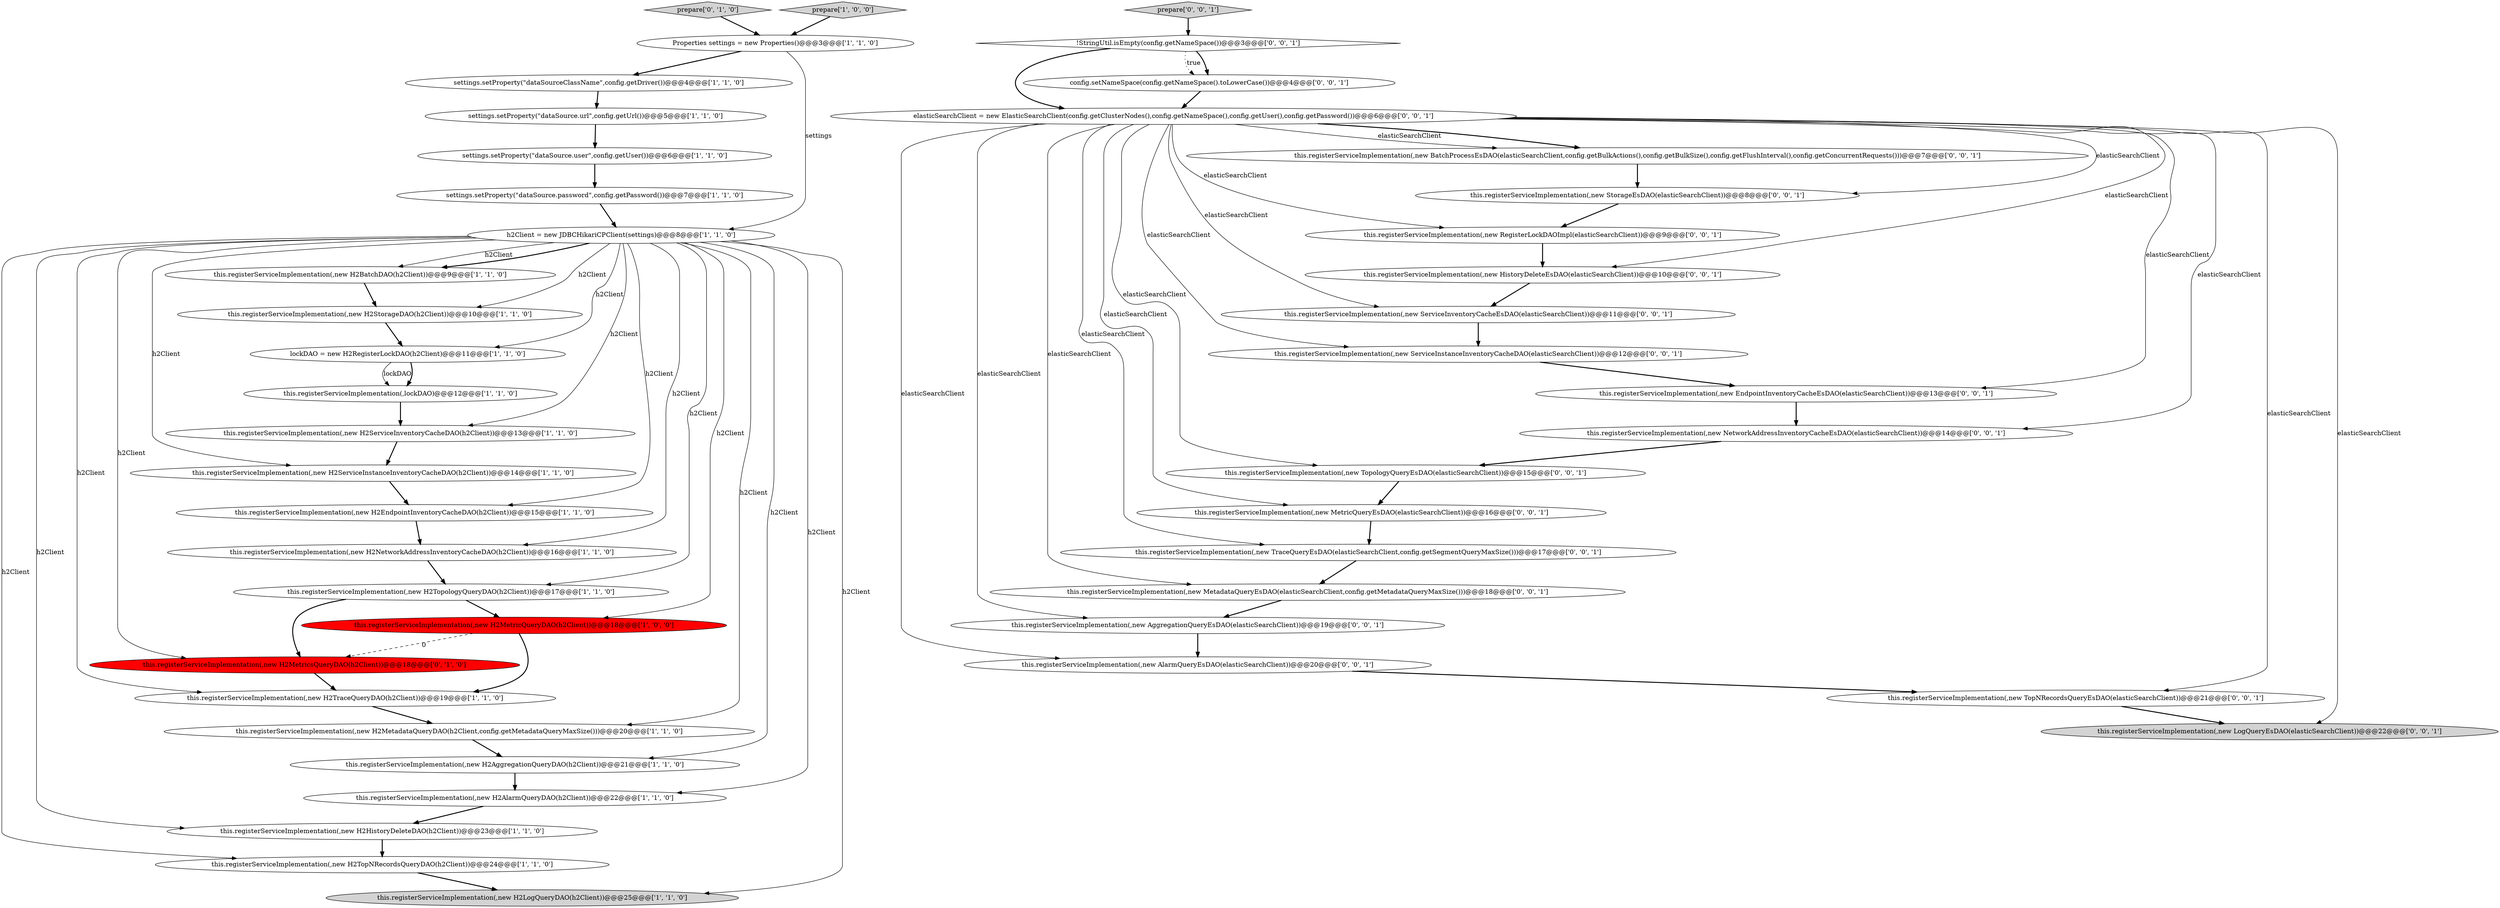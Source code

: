 digraph {
3 [style = filled, label = "settings.setProperty(\"dataSource.password\",config.getPassword())@@@7@@@['1', '1', '0']", fillcolor = white, shape = ellipse image = "AAA0AAABBB1BBB"];
23 [style = filled, label = "this.registerServiceImplementation(,new H2TraceQueryDAO(h2Client))@@@19@@@['1', '1', '0']", fillcolor = white, shape = ellipse image = "AAA0AAABBB1BBB"];
39 [style = filled, label = "this.registerServiceImplementation(,new TraceQueryEsDAO(elasticSearchClient,config.getSegmentQueryMaxSize()))@@@17@@@['0', '0', '1']", fillcolor = white, shape = ellipse image = "AAA0AAABBB3BBB"];
7 [style = filled, label = "this.registerServiceImplementation(,new H2ServiceInstanceInventoryCacheDAO(h2Client))@@@14@@@['1', '1', '0']", fillcolor = white, shape = ellipse image = "AAA0AAABBB1BBB"];
28 [style = filled, label = "!StringUtil.isEmpty(config.getNameSpace())@@@3@@@['0', '0', '1']", fillcolor = white, shape = diamond image = "AAA0AAABBB3BBB"];
32 [style = filled, label = "this.registerServiceImplementation(,new TopNRecordsQueryEsDAO(elasticSearchClient))@@@21@@@['0', '0', '1']", fillcolor = white, shape = ellipse image = "AAA0AAABBB3BBB"];
24 [style = filled, label = "this.registerServiceImplementation(,new H2MetricsQueryDAO(h2Client))@@@18@@@['0', '1', '0']", fillcolor = red, shape = ellipse image = "AAA1AAABBB2BBB"];
17 [style = filled, label = "lockDAO = new H2RegisterLockDAO(h2Client)@@@11@@@['1', '1', '0']", fillcolor = white, shape = ellipse image = "AAA0AAABBB1BBB"];
30 [style = filled, label = "this.registerServiceImplementation(,new ServiceInventoryCacheEsDAO(elasticSearchClient))@@@11@@@['0', '0', '1']", fillcolor = white, shape = ellipse image = "AAA0AAABBB3BBB"];
12 [style = filled, label = "this.registerServiceImplementation(,new H2AggregationQueryDAO(h2Client))@@@21@@@['1', '1', '0']", fillcolor = white, shape = ellipse image = "AAA0AAABBB1BBB"];
8 [style = filled, label = "this.registerServiceImplementation(,new H2AlarmQueryDAO(h2Client))@@@22@@@['1', '1', '0']", fillcolor = white, shape = ellipse image = "AAA0AAABBB1BBB"];
10 [style = filled, label = "this.registerServiceImplementation(,new H2TopologyQueryDAO(h2Client))@@@17@@@['1', '1', '0']", fillcolor = white, shape = ellipse image = "AAA0AAABBB1BBB"];
14 [style = filled, label = "settings.setProperty(\"dataSourceClassName\",config.getDriver())@@@4@@@['1', '1', '0']", fillcolor = white, shape = ellipse image = "AAA0AAABBB1BBB"];
38 [style = filled, label = "this.registerServiceImplementation(,new AggregationQueryEsDAO(elasticSearchClient))@@@19@@@['0', '0', '1']", fillcolor = white, shape = ellipse image = "AAA0AAABBB3BBB"];
33 [style = filled, label = "prepare['0', '0', '1']", fillcolor = lightgray, shape = diamond image = "AAA0AAABBB3BBB"];
42 [style = filled, label = "this.registerServiceImplementation(,new MetadataQueryEsDAO(elasticSearchClient,config.getMetadataQueryMaxSize()))@@@18@@@['0', '0', '1']", fillcolor = white, shape = ellipse image = "AAA0AAABBB3BBB"];
6 [style = filled, label = "this.registerServiceImplementation(,new H2TopNRecordsQueryDAO(h2Client))@@@24@@@['1', '1', '0']", fillcolor = white, shape = ellipse image = "AAA0AAABBB1BBB"];
29 [style = filled, label = "elasticSearchClient = new ElasticSearchClient(config.getClusterNodes(),config.getNameSpace(),config.getUser(),config.getPassword())@@@6@@@['0', '0', '1']", fillcolor = white, shape = ellipse image = "AAA0AAABBB3BBB"];
36 [style = filled, label = "this.registerServiceImplementation(,new EndpointInventoryCacheEsDAO(elasticSearchClient))@@@13@@@['0', '0', '1']", fillcolor = white, shape = ellipse image = "AAA0AAABBB3BBB"];
2 [style = filled, label = "this.registerServiceImplementation(,lockDAO)@@@12@@@['1', '1', '0']", fillcolor = white, shape = ellipse image = "AAA0AAABBB1BBB"];
9 [style = filled, label = "this.registerServiceImplementation(,new H2EndpointInventoryCacheDAO(h2Client))@@@15@@@['1', '1', '0']", fillcolor = white, shape = ellipse image = "AAA0AAABBB1BBB"];
21 [style = filled, label = "this.registerServiceImplementation(,new H2BatchDAO(h2Client))@@@9@@@['1', '1', '0']", fillcolor = white, shape = ellipse image = "AAA0AAABBB1BBB"];
15 [style = filled, label = "this.registerServiceImplementation(,new H2NetworkAddressInventoryCacheDAO(h2Client))@@@16@@@['1', '1', '0']", fillcolor = white, shape = ellipse image = "AAA0AAABBB1BBB"];
26 [style = filled, label = "this.registerServiceImplementation(,new RegisterLockDAOImpl(elasticSearchClient))@@@9@@@['0', '0', '1']", fillcolor = white, shape = ellipse image = "AAA0AAABBB3BBB"];
25 [style = filled, label = "prepare['0', '1', '0']", fillcolor = lightgray, shape = diamond image = "AAA0AAABBB2BBB"];
41 [style = filled, label = "this.registerServiceImplementation(,new NetworkAddressInventoryCacheEsDAO(elasticSearchClient))@@@14@@@['0', '0', '1']", fillcolor = white, shape = ellipse image = "AAA0AAABBB3BBB"];
45 [style = filled, label = "this.registerServiceImplementation(,new AlarmQueryEsDAO(elasticSearchClient))@@@20@@@['0', '0', '1']", fillcolor = white, shape = ellipse image = "AAA0AAABBB3BBB"];
13 [style = filled, label = "settings.setProperty(\"dataSource.url\",config.getUrl())@@@5@@@['1', '1', '0']", fillcolor = white, shape = ellipse image = "AAA0AAABBB1BBB"];
0 [style = filled, label = "this.registerServiceImplementation(,new H2HistoryDeleteDAO(h2Client))@@@23@@@['1', '1', '0']", fillcolor = white, shape = ellipse image = "AAA0AAABBB1BBB"];
37 [style = filled, label = "this.registerServiceImplementation(,new StorageEsDAO(elasticSearchClient))@@@8@@@['0', '0', '1']", fillcolor = white, shape = ellipse image = "AAA0AAABBB3BBB"];
43 [style = filled, label = "this.registerServiceImplementation(,new MetricQueryEsDAO(elasticSearchClient))@@@16@@@['0', '0', '1']", fillcolor = white, shape = ellipse image = "AAA0AAABBB3BBB"];
40 [style = filled, label = "this.registerServiceImplementation(,new ServiceInstanceInventoryCacheDAO(elasticSearchClient))@@@12@@@['0', '0', '1']", fillcolor = white, shape = ellipse image = "AAA0AAABBB3BBB"];
31 [style = filled, label = "this.registerServiceImplementation(,new BatchProcessEsDAO(elasticSearchClient,config.getBulkActions(),config.getBulkSize(),config.getFlushInterval(),config.getConcurrentRequests()))@@@7@@@['0', '0', '1']", fillcolor = white, shape = ellipse image = "AAA0AAABBB3BBB"];
20 [style = filled, label = "this.registerServiceImplementation(,new H2MetadataQueryDAO(h2Client,config.getMetadataQueryMaxSize()))@@@20@@@['1', '1', '0']", fillcolor = white, shape = ellipse image = "AAA0AAABBB1BBB"];
1 [style = filled, label = "this.registerServiceImplementation(,new H2StorageDAO(h2Client))@@@10@@@['1', '1', '0']", fillcolor = white, shape = ellipse image = "AAA0AAABBB1BBB"];
5 [style = filled, label = "h2Client = new JDBCHikariCPClient(settings)@@@8@@@['1', '1', '0']", fillcolor = white, shape = ellipse image = "AAA0AAABBB1BBB"];
27 [style = filled, label = "this.registerServiceImplementation(,new LogQueryEsDAO(elasticSearchClient))@@@22@@@['0', '0', '1']", fillcolor = lightgray, shape = ellipse image = "AAA0AAABBB3BBB"];
44 [style = filled, label = "this.registerServiceImplementation(,new HistoryDeleteEsDAO(elasticSearchClient))@@@10@@@['0', '0', '1']", fillcolor = white, shape = ellipse image = "AAA0AAABBB3BBB"];
34 [style = filled, label = "config.setNameSpace(config.getNameSpace().toLowerCase())@@@4@@@['0', '0', '1']", fillcolor = white, shape = ellipse image = "AAA0AAABBB3BBB"];
11 [style = filled, label = "Properties settings = new Properties()@@@3@@@['1', '1', '0']", fillcolor = white, shape = ellipse image = "AAA0AAABBB1BBB"];
4 [style = filled, label = "settings.setProperty(\"dataSource.user\",config.getUser())@@@6@@@['1', '1', '0']", fillcolor = white, shape = ellipse image = "AAA0AAABBB1BBB"];
22 [style = filled, label = "this.registerServiceImplementation(,new H2ServiceInventoryCacheDAO(h2Client))@@@13@@@['1', '1', '0']", fillcolor = white, shape = ellipse image = "AAA0AAABBB1BBB"];
19 [style = filled, label = "this.registerServiceImplementation(,new H2MetricQueryDAO(h2Client))@@@18@@@['1', '0', '0']", fillcolor = red, shape = ellipse image = "AAA1AAABBB1BBB"];
35 [style = filled, label = "this.registerServiceImplementation(,new TopologyQueryEsDAO(elasticSearchClient))@@@15@@@['0', '0', '1']", fillcolor = white, shape = ellipse image = "AAA0AAABBB3BBB"];
18 [style = filled, label = "prepare['1', '0', '0']", fillcolor = lightgray, shape = diamond image = "AAA0AAABBB1BBB"];
16 [style = filled, label = "this.registerServiceImplementation(,new H2LogQueryDAO(h2Client))@@@25@@@['1', '1', '0']", fillcolor = lightgray, shape = ellipse image = "AAA0AAABBB1BBB"];
29->44 [style = solid, label="elasticSearchClient"];
44->30 [style = bold, label=""];
28->29 [style = bold, label=""];
29->36 [style = solid, label="elasticSearchClient"];
4->3 [style = bold, label=""];
34->29 [style = bold, label=""];
31->37 [style = bold, label=""];
15->10 [style = bold, label=""];
23->20 [style = bold, label=""];
5->17 [style = solid, label="h2Client"];
36->41 [style = bold, label=""];
28->34 [style = bold, label=""];
37->26 [style = bold, label=""];
11->14 [style = bold, label=""];
0->6 [style = bold, label=""];
17->2 [style = solid, label="lockDAO"];
5->24 [style = solid, label="h2Client"];
29->42 [style = solid, label="elasticSearchClient"];
10->24 [style = bold, label=""];
10->19 [style = bold, label=""];
33->28 [style = bold, label=""];
29->31 [style = bold, label=""];
18->11 [style = bold, label=""];
5->21 [style = solid, label="h2Client"];
5->8 [style = solid, label="h2Client"];
29->45 [style = solid, label="elasticSearchClient"];
45->32 [style = bold, label=""];
29->32 [style = solid, label="elasticSearchClient"];
5->1 [style = solid, label="h2Client"];
29->41 [style = solid, label="elasticSearchClient"];
32->27 [style = bold, label=""];
5->9 [style = solid, label="h2Client"];
38->45 [style = bold, label=""];
29->27 [style = solid, label="elasticSearchClient"];
5->20 [style = solid, label="h2Client"];
29->37 [style = solid, label="elasticSearchClient"];
5->0 [style = solid, label="h2Client"];
35->43 [style = bold, label=""];
24->23 [style = bold, label=""];
29->43 [style = solid, label="elasticSearchClient"];
22->7 [style = bold, label=""];
29->39 [style = solid, label="elasticSearchClient"];
29->38 [style = solid, label="elasticSearchClient"];
1->17 [style = bold, label=""];
5->10 [style = solid, label="h2Client"];
11->5 [style = solid, label="settings"];
8->0 [style = bold, label=""];
7->9 [style = bold, label=""];
5->21 [style = bold, label=""];
29->26 [style = solid, label="elasticSearchClient"];
3->5 [style = bold, label=""];
5->22 [style = solid, label="h2Client"];
17->2 [style = bold, label=""];
26->44 [style = bold, label=""];
29->30 [style = solid, label="elasticSearchClient"];
40->36 [style = bold, label=""];
29->31 [style = solid, label="elasticSearchClient"];
6->16 [style = bold, label=""];
9->15 [style = bold, label=""];
12->8 [style = bold, label=""];
19->23 [style = bold, label=""];
25->11 [style = bold, label=""];
29->40 [style = solid, label="elasticSearchClient"];
21->1 [style = bold, label=""];
20->12 [style = bold, label=""];
5->23 [style = solid, label="h2Client"];
5->16 [style = solid, label="h2Client"];
30->40 [style = bold, label=""];
5->12 [style = solid, label="h2Client"];
19->24 [style = dashed, label="0"];
14->13 [style = bold, label=""];
5->19 [style = solid, label="h2Client"];
2->22 [style = bold, label=""];
5->15 [style = solid, label="h2Client"];
39->42 [style = bold, label=""];
43->39 [style = bold, label=""];
28->34 [style = dotted, label="true"];
42->38 [style = bold, label=""];
29->35 [style = solid, label="elasticSearchClient"];
5->7 [style = solid, label="h2Client"];
5->6 [style = solid, label="h2Client"];
13->4 [style = bold, label=""];
41->35 [style = bold, label=""];
}
